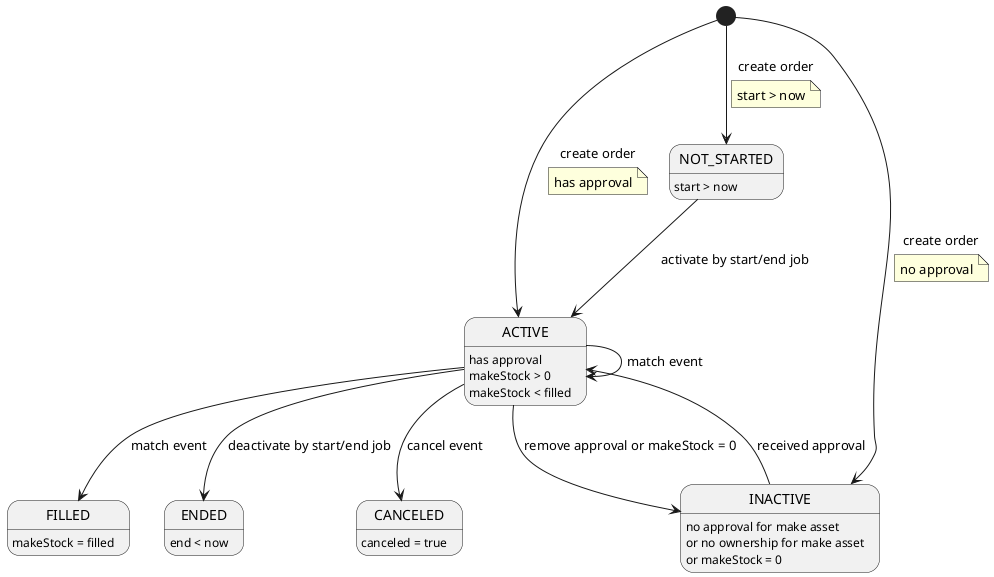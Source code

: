 @startuml

ACTIVE: has approval
ACTIVE: makeStock > 0
ACTIVE: makeStock < filled
FILLED: makeStock = filled
NOT_STARTED: start > now
ENDED: end < now
CANCELED: canceled = true
INACTIVE: no approval for make asset
INACTIVE: or no ownership for make asset
INACTIVE: or makeStock = 0

[*] --> ACTIVE : create order
note on link
  has approval
end note
[*] --> NOT_STARTED : create order
note on link
  start > now
end note
[*] --> INACTIVE : create order
note on link
  no approval
end note
NOT_STARTED --> ACTIVE : activate by start/end job
ACTIVE --> INACTIVE : remove approval or makeStock = 0
ACTIVE --> CANCELED : cancel event
ACTIVE --> ACTIVE : match event
INACTIVE --> ACTIVE : received approval
ACTIVE --> FILLED : match event
ACTIVE --> ENDED : deactivate by start/end job

@enduml
